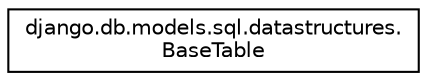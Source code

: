 digraph "Graphical Class Hierarchy"
{
 // LATEX_PDF_SIZE
  edge [fontname="Helvetica",fontsize="10",labelfontname="Helvetica",labelfontsize="10"];
  node [fontname="Helvetica",fontsize="10",shape=record];
  rankdir="LR";
  Node0 [label="django.db.models.sql.datastructures.\lBaseTable",height=0.2,width=0.4,color="black", fillcolor="white", style="filled",URL="$d0/d5c/classdjango_1_1db_1_1models_1_1sql_1_1datastructures_1_1_base_table.html",tooltip=" "];
}
